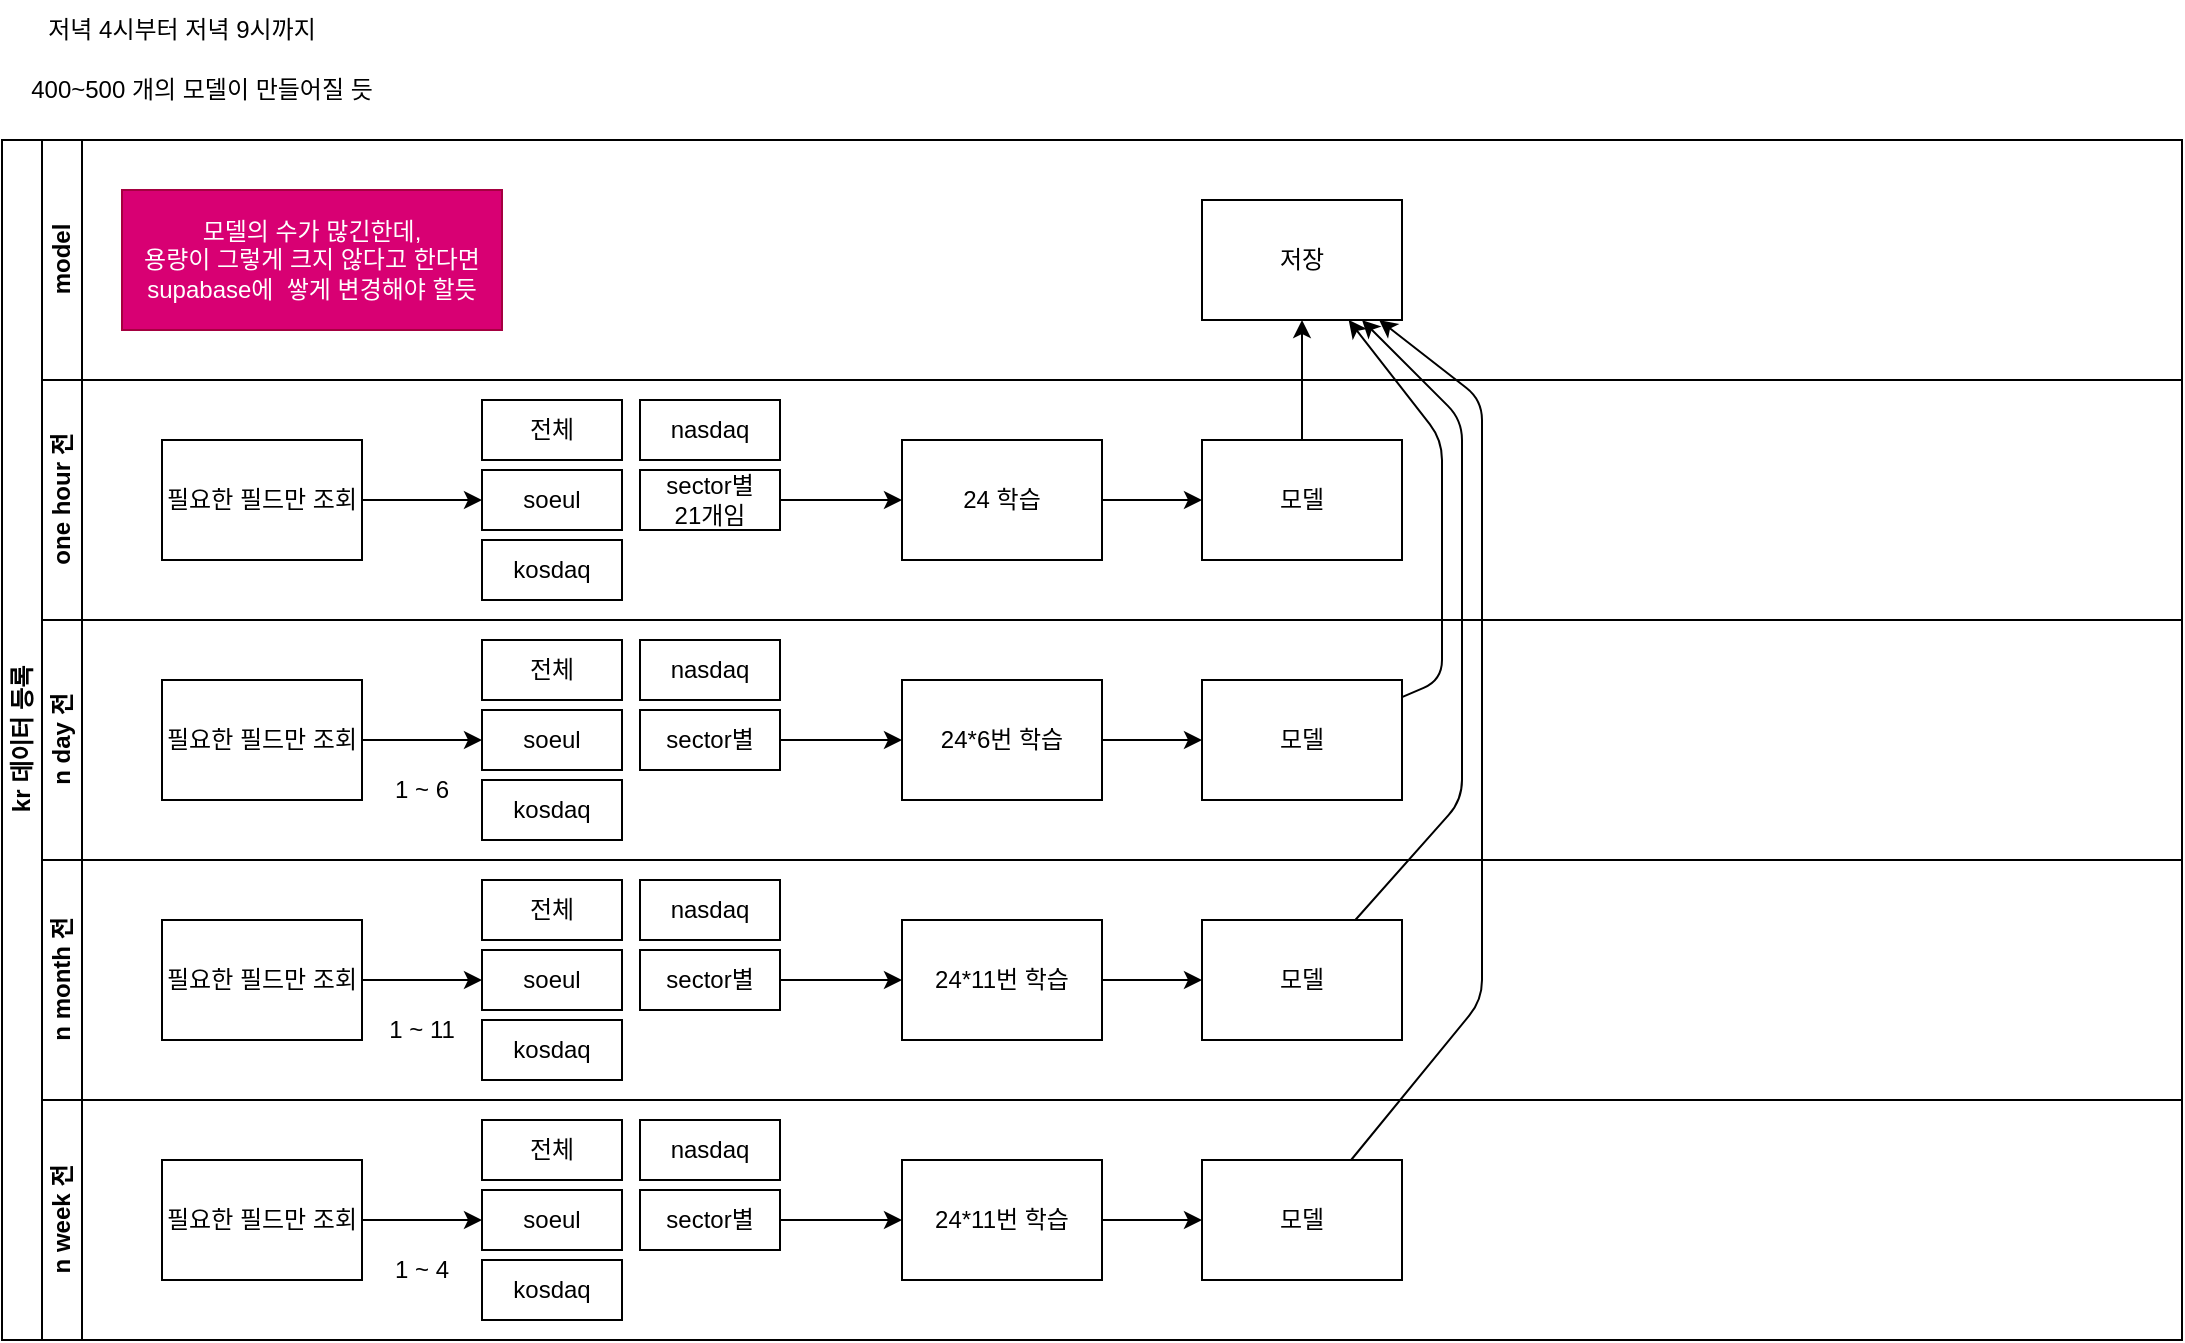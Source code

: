 <mxfile>
    <diagram id="jQDC74O-21fjGyXQOkZ9" name="페이지-1">
        <mxGraphModel dx="1609" dy="554" grid="1" gridSize="10" guides="1" tooltips="1" connect="1" arrows="1" fold="1" page="1" pageScale="1" pageWidth="827" pageHeight="1169" math="0" shadow="0">
            <root>
                <mxCell id="0"/>
                <mxCell id="1" parent="0"/>
                <mxCell id="2" value="kr 데이터 등록" style="swimlane;html=1;childLayout=stackLayout;resizeParent=1;resizeParentMax=0;horizontal=0;startSize=20;horizontalStack=0;" parent="1" vertex="1">
                    <mxGeometry x="60" y="120" width="1090" height="600" as="geometry"/>
                </mxCell>
                <mxCell id="41" value="model" style="swimlane;html=1;startSize=20;horizontal=0;" parent="2" vertex="1">
                    <mxGeometry x="20" width="1070" height="120" as="geometry"/>
                </mxCell>
                <mxCell id="140" value="저장" style="rounded=0;whiteSpace=wrap;html=1;fontFamily=Helvetica;fontSize=12;align=center;" parent="41" vertex="1">
                    <mxGeometry x="580" y="30" width="100" height="60" as="geometry"/>
                </mxCell>
                <mxCell id="183" value="모델의 수가 많긴한데,&lt;br&gt;용량이 그렇게 크지 않다고 한다면 supabase에&amp;nbsp; 쌓게 변경해야 할듯" style="text;html=1;strokeColor=#A50040;fillColor=#d80073;align=center;verticalAlign=middle;whiteSpace=wrap;rounded=0;fontColor=#ffffff;" vertex="1" parent="41">
                    <mxGeometry x="40" y="25" width="190" height="70" as="geometry"/>
                </mxCell>
                <mxCell id="51" value="one hour 전" style="swimlane;html=1;startSize=20;horizontal=0;" parent="2" vertex="1">
                    <mxGeometry x="20" y="120" width="1070" height="120" as="geometry"/>
                </mxCell>
                <mxCell id="135" style="edgeStyle=none;html=1;" parent="51" source="43" target="131" edge="1">
                    <mxGeometry relative="1" as="geometry"/>
                </mxCell>
                <mxCell id="43" value="필요한 필드만 조회" style="rounded=0;whiteSpace=wrap;html=1;fontFamily=Helvetica;fontSize=12;align=center;" parent="51" vertex="1">
                    <mxGeometry x="60" y="30" width="100" height="60" as="geometry"/>
                </mxCell>
                <mxCell id="121" value="전체" style="rounded=0;whiteSpace=wrap;html=1;fontFamily=Helvetica;fontSize=12;align=center;" parent="51" vertex="1">
                    <mxGeometry x="220" y="10" width="70" height="30" as="geometry"/>
                </mxCell>
                <mxCell id="131" value="soeul" style="rounded=0;whiteSpace=wrap;html=1;fontFamily=Helvetica;fontSize=12;align=center;" parent="51" vertex="1">
                    <mxGeometry x="220" y="45" width="70" height="30" as="geometry"/>
                </mxCell>
                <mxCell id="132" value="kosdaq" style="rounded=0;whiteSpace=wrap;html=1;fontFamily=Helvetica;fontSize=12;align=center;" parent="51" vertex="1">
                    <mxGeometry x="220" y="80" width="70" height="30" as="geometry"/>
                </mxCell>
                <mxCell id="133" value="nasdaq" style="rounded=0;whiteSpace=wrap;html=1;fontFamily=Helvetica;fontSize=12;align=center;" parent="51" vertex="1">
                    <mxGeometry x="299" y="10" width="70" height="30" as="geometry"/>
                </mxCell>
                <mxCell id="137" style="edgeStyle=none;html=1;" parent="51" source="134" target="136" edge="1">
                    <mxGeometry relative="1" as="geometry"/>
                </mxCell>
                <mxCell id="134" value="sector별&lt;br&gt;21개임" style="rounded=0;whiteSpace=wrap;html=1;fontFamily=Helvetica;fontSize=12;align=center;" parent="51" vertex="1">
                    <mxGeometry x="299" y="45" width="70" height="30" as="geometry"/>
                </mxCell>
                <mxCell id="139" style="edgeStyle=none;html=1;" parent="51" source="136" target="138" edge="1">
                    <mxGeometry relative="1" as="geometry"/>
                </mxCell>
                <mxCell id="136" value="24 학습" style="rounded=0;whiteSpace=wrap;html=1;fontFamily=Helvetica;fontSize=12;align=center;" parent="51" vertex="1">
                    <mxGeometry x="430" y="30" width="100" height="60" as="geometry"/>
                </mxCell>
                <mxCell id="138" value="모델" style="rounded=0;whiteSpace=wrap;html=1;fontFamily=Helvetica;fontSize=12;align=center;" parent="51" vertex="1">
                    <mxGeometry x="580" y="30" width="100" height="60" as="geometry"/>
                </mxCell>
                <mxCell id="68" value="n day 전" style="swimlane;html=1;startSize=20;horizontal=0;" parent="2" vertex="1">
                    <mxGeometry x="20" y="240" width="1070" height="120" as="geometry"/>
                </mxCell>
                <mxCell id="143" value="필요한 필드만 조회" style="rounded=0;whiteSpace=wrap;html=1;fontFamily=Helvetica;fontSize=12;align=center;" parent="68" vertex="1">
                    <mxGeometry x="60" y="30" width="100" height="60" as="geometry"/>
                </mxCell>
                <mxCell id="144" value="전체" style="rounded=0;whiteSpace=wrap;html=1;fontFamily=Helvetica;fontSize=12;align=center;" parent="68" vertex="1">
                    <mxGeometry x="220" y="10" width="70" height="30" as="geometry"/>
                </mxCell>
                <mxCell id="145" value="soeul" style="rounded=0;whiteSpace=wrap;html=1;fontFamily=Helvetica;fontSize=12;align=center;" parent="68" vertex="1">
                    <mxGeometry x="220" y="45" width="70" height="30" as="geometry"/>
                </mxCell>
                <mxCell id="142" style="edgeStyle=none;html=1;" parent="68" source="143" target="145" edge="1">
                    <mxGeometry relative="1" as="geometry"/>
                </mxCell>
                <mxCell id="146" value="kosdaq" style="rounded=0;whiteSpace=wrap;html=1;fontFamily=Helvetica;fontSize=12;align=center;" parent="68" vertex="1">
                    <mxGeometry x="220" y="80" width="70" height="30" as="geometry"/>
                </mxCell>
                <mxCell id="147" value="nasdaq" style="rounded=0;whiteSpace=wrap;html=1;fontFamily=Helvetica;fontSize=12;align=center;" parent="68" vertex="1">
                    <mxGeometry x="299" y="10" width="70" height="30" as="geometry"/>
                </mxCell>
                <mxCell id="176" style="edgeStyle=none;html=1;" parent="68" source="148" target="167" edge="1">
                    <mxGeometry relative="1" as="geometry"/>
                </mxCell>
                <mxCell id="148" value="sector별" style="rounded=0;whiteSpace=wrap;html=1;fontFamily=Helvetica;fontSize=12;align=center;" parent="68" vertex="1">
                    <mxGeometry x="299" y="45" width="70" height="30" as="geometry"/>
                </mxCell>
                <mxCell id="163" value="1 ~ 6" style="text;html=1;strokeColor=none;fillColor=none;align=center;verticalAlign=middle;whiteSpace=wrap;rounded=0;" parent="68" vertex="1">
                    <mxGeometry x="160" y="70" width="60" height="30" as="geometry"/>
                </mxCell>
                <mxCell id="179" style="edgeStyle=none;html=1;" parent="68" source="167" target="168" edge="1">
                    <mxGeometry relative="1" as="geometry"/>
                </mxCell>
                <mxCell id="167" value="24*6번 학습" style="rounded=0;whiteSpace=wrap;html=1;fontFamily=Helvetica;fontSize=12;align=center;" parent="68" vertex="1">
                    <mxGeometry x="430" y="30" width="100" height="60" as="geometry"/>
                </mxCell>
                <mxCell id="168" value="모델" style="rounded=0;whiteSpace=wrap;html=1;fontFamily=Helvetica;fontSize=12;align=center;" parent="68" vertex="1">
                    <mxGeometry x="580" y="30" width="100" height="60" as="geometry"/>
                </mxCell>
                <mxCell id="90" value="n month 전" style="swimlane;html=1;startSize=20;horizontal=0;" parent="2" vertex="1">
                    <mxGeometry x="20" y="360" width="1070" height="120" as="geometry"/>
                </mxCell>
                <mxCell id="150" value="필요한 필드만 조회" style="rounded=0;whiteSpace=wrap;html=1;fontFamily=Helvetica;fontSize=12;align=center;" parent="90" vertex="1">
                    <mxGeometry x="60" y="30" width="100" height="60" as="geometry"/>
                </mxCell>
                <mxCell id="151" value="전체" style="rounded=0;whiteSpace=wrap;html=1;fontFamily=Helvetica;fontSize=12;align=center;" parent="90" vertex="1">
                    <mxGeometry x="220" y="10" width="70" height="30" as="geometry"/>
                </mxCell>
                <mxCell id="152" value="soeul" style="rounded=0;whiteSpace=wrap;html=1;fontFamily=Helvetica;fontSize=12;align=center;" parent="90" vertex="1">
                    <mxGeometry x="220" y="45" width="70" height="30" as="geometry"/>
                </mxCell>
                <mxCell id="149" style="edgeStyle=none;html=1;" parent="90" source="150" target="152" edge="1">
                    <mxGeometry relative="1" as="geometry"/>
                </mxCell>
                <mxCell id="153" value="kosdaq" style="rounded=0;whiteSpace=wrap;html=1;fontFamily=Helvetica;fontSize=12;align=center;" parent="90" vertex="1">
                    <mxGeometry x="220" y="80" width="70" height="30" as="geometry"/>
                </mxCell>
                <mxCell id="154" value="nasdaq" style="rounded=0;whiteSpace=wrap;html=1;fontFamily=Helvetica;fontSize=12;align=center;" parent="90" vertex="1">
                    <mxGeometry x="299" y="10" width="70" height="30" as="geometry"/>
                </mxCell>
                <mxCell id="177" style="edgeStyle=none;html=1;" parent="90" source="155" target="169" edge="1">
                    <mxGeometry relative="1" as="geometry"/>
                </mxCell>
                <mxCell id="155" value="sector별" style="rounded=0;whiteSpace=wrap;html=1;fontFamily=Helvetica;fontSize=12;align=center;" parent="90" vertex="1">
                    <mxGeometry x="299" y="45" width="70" height="30" as="geometry"/>
                </mxCell>
                <mxCell id="164" value="1 ~ 11" style="text;html=1;strokeColor=none;fillColor=none;align=center;verticalAlign=middle;whiteSpace=wrap;rounded=0;" parent="90" vertex="1">
                    <mxGeometry x="160" y="70" width="60" height="30" as="geometry"/>
                </mxCell>
                <mxCell id="180" style="edgeStyle=none;html=1;" parent="90" source="169" target="170" edge="1">
                    <mxGeometry relative="1" as="geometry"/>
                </mxCell>
                <mxCell id="169" value="24*11번 학습" style="rounded=0;whiteSpace=wrap;html=1;fontFamily=Helvetica;fontSize=12;align=center;" parent="90" vertex="1">
                    <mxGeometry x="430" y="30" width="100" height="60" as="geometry"/>
                </mxCell>
                <mxCell id="170" value="모델" style="rounded=0;whiteSpace=wrap;html=1;fontFamily=Helvetica;fontSize=12;align=center;" parent="90" vertex="1">
                    <mxGeometry x="580" y="30" width="100" height="60" as="geometry"/>
                </mxCell>
                <mxCell id="103" value="n week 전" style="swimlane;html=1;startSize=20;horizontal=0;" parent="2" vertex="1">
                    <mxGeometry x="20" y="480" width="1070" height="120" as="geometry"/>
                </mxCell>
                <mxCell id="157" value="필요한 필드만 조회" style="rounded=0;whiteSpace=wrap;html=1;fontFamily=Helvetica;fontSize=12;align=center;" parent="103" vertex="1">
                    <mxGeometry x="60" y="30" width="100" height="60" as="geometry"/>
                </mxCell>
                <mxCell id="158" value="전체" style="rounded=0;whiteSpace=wrap;html=1;fontFamily=Helvetica;fontSize=12;align=center;" parent="103" vertex="1">
                    <mxGeometry x="220" y="10" width="70" height="30" as="geometry"/>
                </mxCell>
                <mxCell id="159" value="soeul" style="rounded=0;whiteSpace=wrap;html=1;fontFamily=Helvetica;fontSize=12;align=center;" parent="103" vertex="1">
                    <mxGeometry x="220" y="45" width="70" height="30" as="geometry"/>
                </mxCell>
                <mxCell id="156" style="edgeStyle=none;html=1;" parent="103" source="157" target="159" edge="1">
                    <mxGeometry relative="1" as="geometry"/>
                </mxCell>
                <mxCell id="160" value="kosdaq" style="rounded=0;whiteSpace=wrap;html=1;fontFamily=Helvetica;fontSize=12;align=center;" parent="103" vertex="1">
                    <mxGeometry x="220" y="80" width="70" height="30" as="geometry"/>
                </mxCell>
                <mxCell id="161" value="nasdaq" style="rounded=0;whiteSpace=wrap;html=1;fontFamily=Helvetica;fontSize=12;align=center;" parent="103" vertex="1">
                    <mxGeometry x="299" y="10" width="70" height="30" as="geometry"/>
                </mxCell>
                <mxCell id="178" style="edgeStyle=none;html=1;" parent="103" source="162" target="171" edge="1">
                    <mxGeometry relative="1" as="geometry"/>
                </mxCell>
                <mxCell id="162" value="sector별" style="rounded=0;whiteSpace=wrap;html=1;fontFamily=Helvetica;fontSize=12;align=center;" parent="103" vertex="1">
                    <mxGeometry x="299" y="45" width="70" height="30" as="geometry"/>
                </mxCell>
                <mxCell id="165" value="1 ~ 4" style="text;html=1;strokeColor=none;fillColor=none;align=center;verticalAlign=middle;whiteSpace=wrap;rounded=0;" parent="103" vertex="1">
                    <mxGeometry x="160" y="70" width="60" height="30" as="geometry"/>
                </mxCell>
                <mxCell id="181" style="edgeStyle=none;html=1;" parent="103" source="171" target="172" edge="1">
                    <mxGeometry relative="1" as="geometry"/>
                </mxCell>
                <mxCell id="171" value="24*11번 학습" style="rounded=0;whiteSpace=wrap;html=1;fontFamily=Helvetica;fontSize=12;align=center;" parent="103" vertex="1">
                    <mxGeometry x="430" y="30" width="100" height="60" as="geometry"/>
                </mxCell>
                <mxCell id="172" value="모델" style="rounded=0;whiteSpace=wrap;html=1;fontFamily=Helvetica;fontSize=12;align=center;" parent="103" vertex="1">
                    <mxGeometry x="580" y="30" width="100" height="60" as="geometry"/>
                </mxCell>
                <mxCell id="141" style="edgeStyle=none;html=1;" parent="2" source="138" target="140" edge="1">
                    <mxGeometry relative="1" as="geometry"/>
                </mxCell>
                <mxCell id="173" style="edgeStyle=none;html=1;" parent="2" source="168" target="140" edge="1">
                    <mxGeometry relative="1" as="geometry">
                        <Array as="points">
                            <mxPoint x="720" y="270"/>
                            <mxPoint x="720" y="150"/>
                        </Array>
                    </mxGeometry>
                </mxCell>
                <mxCell id="174" style="edgeStyle=none;html=1;" parent="2" source="170" target="140" edge="1">
                    <mxGeometry relative="1" as="geometry">
                        <Array as="points">
                            <mxPoint x="730" y="330"/>
                            <mxPoint x="730" y="140"/>
                        </Array>
                    </mxGeometry>
                </mxCell>
                <mxCell id="175" style="edgeStyle=none;html=1;" parent="2" source="172" target="140" edge="1">
                    <mxGeometry relative="1" as="geometry">
                        <Array as="points">
                            <mxPoint x="740" y="430"/>
                            <mxPoint x="740" y="130"/>
                        </Array>
                    </mxGeometry>
                </mxCell>
                <mxCell id="166" value="400~500 개의 모델이 만들어질 듯" style="text;html=1;strokeColor=none;fillColor=none;align=center;verticalAlign=middle;whiteSpace=wrap;rounded=0;" parent="1" vertex="1">
                    <mxGeometry x="60" y="80" width="200" height="30" as="geometry"/>
                </mxCell>
                <mxCell id="182" value="저녁 4시부터 저녁 9시까지" style="text;html=1;strokeColor=none;fillColor=none;align=center;verticalAlign=middle;whiteSpace=wrap;rounded=0;" parent="1" vertex="1">
                    <mxGeometry x="60" y="50" width="180" height="30" as="geometry"/>
                </mxCell>
            </root>
        </mxGraphModel>
    </diagram>
</mxfile>